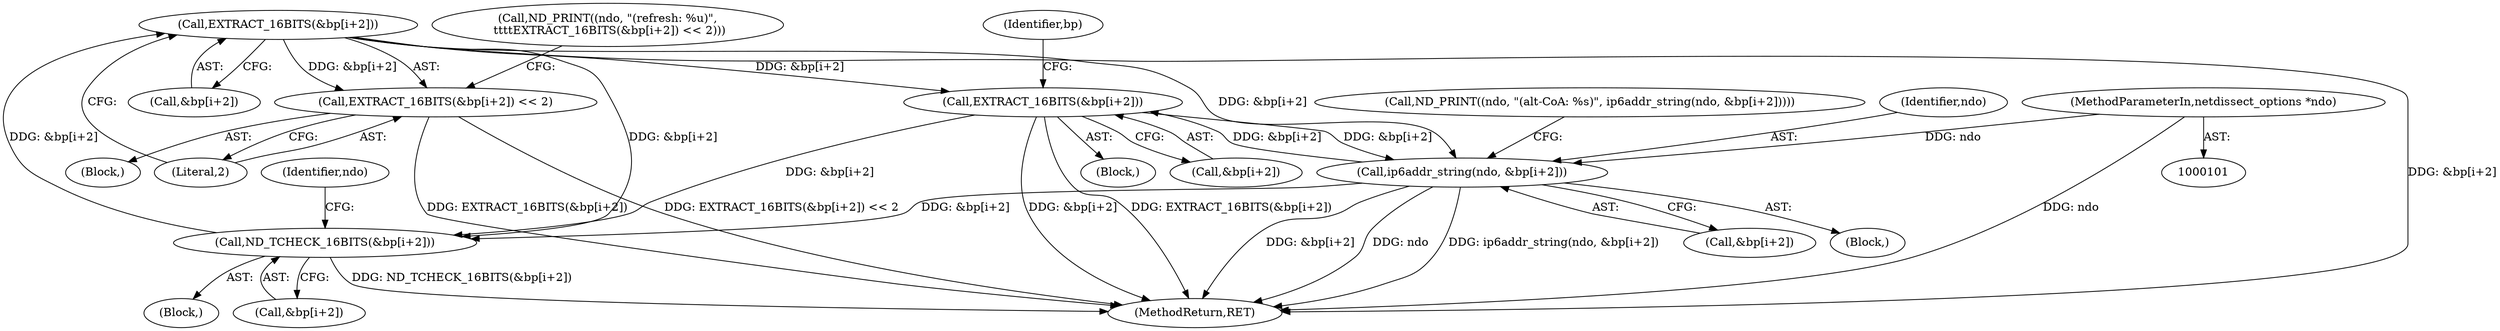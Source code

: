 digraph "0_tcpdump_b8e559afaeb8fe0604a1f8e3ad4dc1445de07a00@array" {
"1000226" [label="(Call,EXTRACT_16BITS(&bp[i+2]))"];
"1000213" [label="(Call,ND_TCHECK_16BITS(&bp[i+2]))"];
"1000226" [label="(Call,EXTRACT_16BITS(&bp[i+2]))"];
"1000281" [label="(Call,EXTRACT_16BITS(&bp[i+2]))"];
"1000253" [label="(Call,ip6addr_string(ndo, &bp[i+2]))"];
"1000102" [label="(MethodParameterIn,netdissect_options *ndo)"];
"1000225" [label="(Call,EXTRACT_16BITS(&bp[i+2]) << 2)"];
"1000233" [label="(Literal,2)"];
"1000248" [label="(Call,ND_PRINT((ndo, \"(alt-CoA: %s)\", ip6addr_string(ndo, &bp[i+2]))))"];
"1000226" [label="(Call,EXTRACT_16BITS(&bp[i+2]))"];
"1000214" [label="(Call,&bp[i+2])"];
"1000222" [label="(Identifier,ndo)"];
"1000225" [label="(Call,EXTRACT_16BITS(&bp[i+2]) << 2)"];
"1000254" [label="(Identifier,ndo)"];
"1000280" [label="(Block,)"];
"1000251" [label="(Block,)"];
"1000223" [label="(Block,)"];
"1000220" [label="(Call,ND_PRINT((ndo, \"(refresh: %u)\",\n \t\t\t\tEXTRACT_16BITS(&bp[i+2]) << 2)))"];
"1000227" [label="(Call,&bp[i+2])"];
"1000102" [label="(MethodParameterIn,netdissect_options *ndo)"];
"1000351" [label="(MethodReturn,RET)"];
"1000175" [label="(Block,)"];
"1000291" [label="(Identifier,bp)"];
"1000213" [label="(Call,ND_TCHECK_16BITS(&bp[i+2]))"];
"1000253" [label="(Call,ip6addr_string(ndo, &bp[i+2]))"];
"1000255" [label="(Call,&bp[i+2])"];
"1000281" [label="(Call,EXTRACT_16BITS(&bp[i+2]))"];
"1000282" [label="(Call,&bp[i+2])"];
"1000226" -> "1000225"  [label="AST: "];
"1000226" -> "1000227"  [label="CFG: "];
"1000227" -> "1000226"  [label="AST: "];
"1000233" -> "1000226"  [label="CFG: "];
"1000226" -> "1000351"  [label="DDG: &bp[i+2]"];
"1000226" -> "1000213"  [label="DDG: &bp[i+2]"];
"1000226" -> "1000225"  [label="DDG: &bp[i+2]"];
"1000213" -> "1000226"  [label="DDG: &bp[i+2]"];
"1000226" -> "1000253"  [label="DDG: &bp[i+2]"];
"1000226" -> "1000281"  [label="DDG: &bp[i+2]"];
"1000213" -> "1000175"  [label="AST: "];
"1000213" -> "1000214"  [label="CFG: "];
"1000214" -> "1000213"  [label="AST: "];
"1000222" -> "1000213"  [label="CFG: "];
"1000213" -> "1000351"  [label="DDG: ND_TCHECK_16BITS(&bp[i+2])"];
"1000281" -> "1000213"  [label="DDG: &bp[i+2]"];
"1000253" -> "1000213"  [label="DDG: &bp[i+2]"];
"1000281" -> "1000280"  [label="AST: "];
"1000281" -> "1000282"  [label="CFG: "];
"1000282" -> "1000281"  [label="AST: "];
"1000291" -> "1000281"  [label="CFG: "];
"1000281" -> "1000351"  [label="DDG: &bp[i+2]"];
"1000281" -> "1000351"  [label="DDG: EXTRACT_16BITS(&bp[i+2])"];
"1000281" -> "1000253"  [label="DDG: &bp[i+2]"];
"1000253" -> "1000281"  [label="DDG: &bp[i+2]"];
"1000253" -> "1000251"  [label="AST: "];
"1000253" -> "1000255"  [label="CFG: "];
"1000254" -> "1000253"  [label="AST: "];
"1000255" -> "1000253"  [label="AST: "];
"1000248" -> "1000253"  [label="CFG: "];
"1000253" -> "1000351"  [label="DDG: ip6addr_string(ndo, &bp[i+2])"];
"1000253" -> "1000351"  [label="DDG: &bp[i+2]"];
"1000253" -> "1000351"  [label="DDG: ndo"];
"1000102" -> "1000253"  [label="DDG: ndo"];
"1000102" -> "1000101"  [label="AST: "];
"1000102" -> "1000351"  [label="DDG: ndo"];
"1000225" -> "1000223"  [label="AST: "];
"1000225" -> "1000233"  [label="CFG: "];
"1000233" -> "1000225"  [label="AST: "];
"1000220" -> "1000225"  [label="CFG: "];
"1000225" -> "1000351"  [label="DDG: EXTRACT_16BITS(&bp[i+2]) << 2"];
"1000225" -> "1000351"  [label="DDG: EXTRACT_16BITS(&bp[i+2])"];
}
